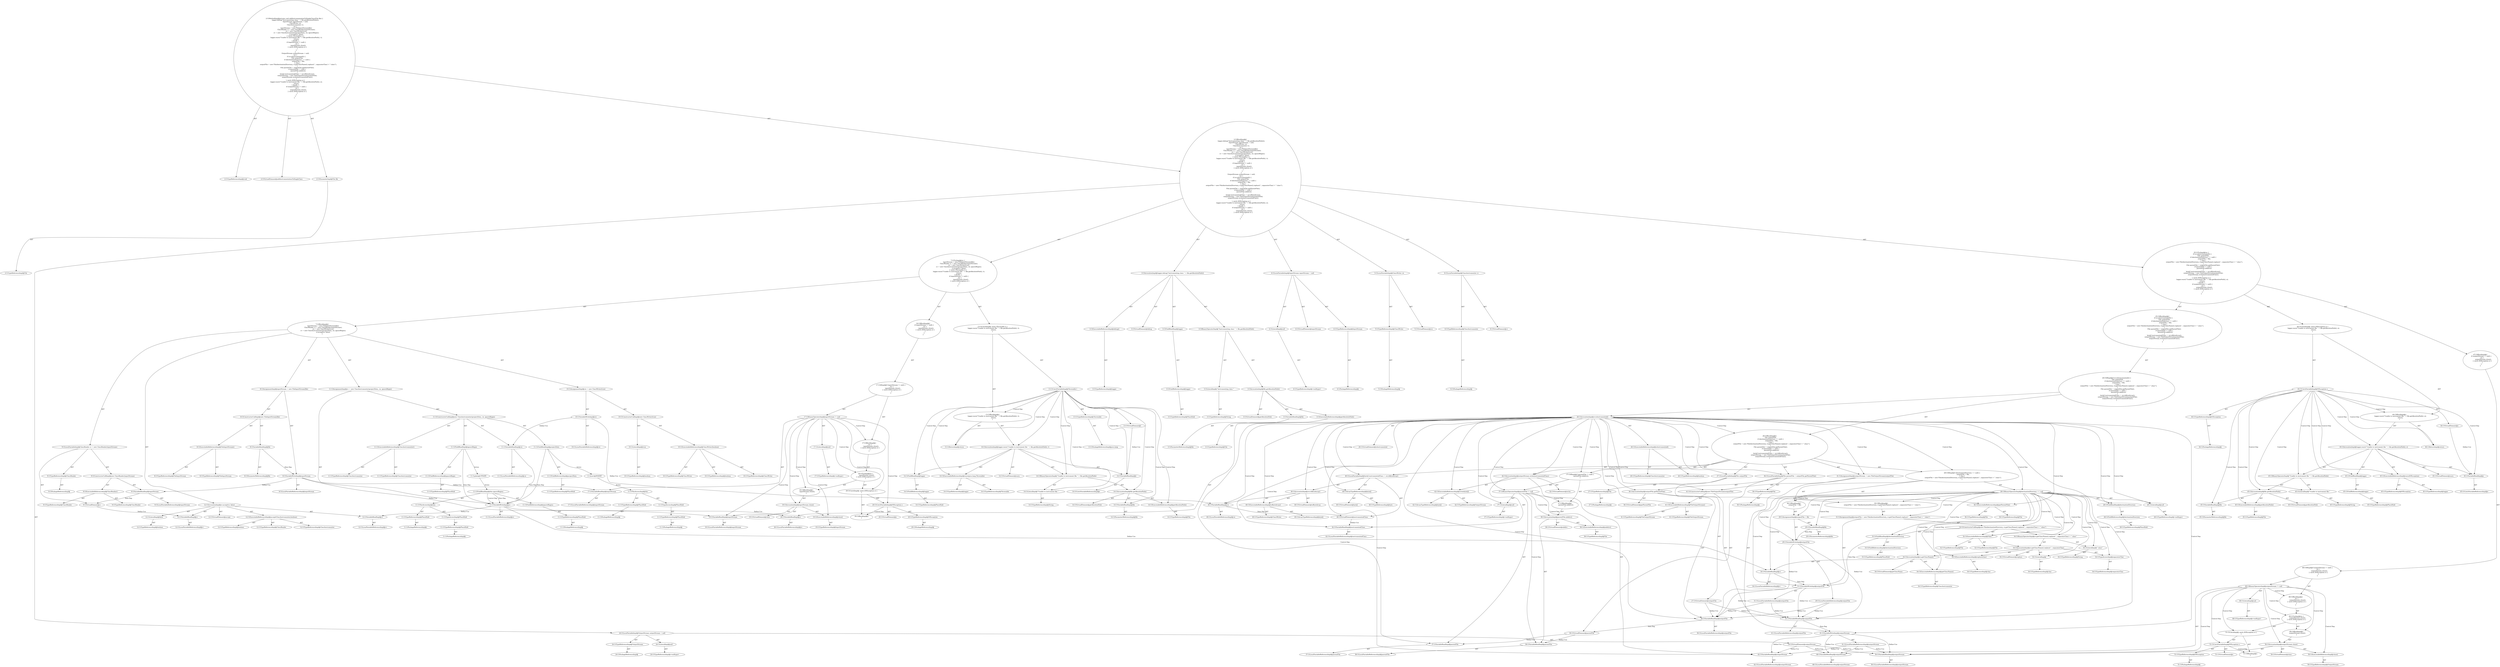 digraph "addInstrumentationToSingleClass#?,File" {
0 [label="2:CtTypeReferenceImpl@void" shape=ellipse]
1 [label="2:CtVirtualElement@addInstrumentationToSingleClass" shape=ellipse]
2 [label="2:CtParameterImpl@File file" shape=ellipse]
3 [label="2:CtTypeReferenceImpl@File" shape=ellipse]
4 [label="3:CtExecutableReferenceImpl@debug()" shape=ellipse]
5 [label="3:CtTypeReferenceImpl@logger" shape=ellipse]
6 [label="3:CtVirtualElement@debug" shape=ellipse]
7 [label="3:CtFieldReferenceImpl@logger" shape=ellipse]
8 [label="3:CtTypeReferenceImpl@PlaceHold" shape=ellipse]
9 [label="3:CtFieldReadImpl@logger" shape=ellipse]
10 [label="3:CtLiteralImpl@\"Instrumenting class \"" shape=ellipse]
11 [label="3:CtTypeReferenceImpl@String" shape=ellipse]
12 [label="3:CtExecutableReferenceImpl@getAbsolutePath()" shape=ellipse]
13 [label="3:CtTypeReferenceImpl@File" shape=ellipse]
14 [label="3:CtVirtualElement@getAbsolutePath" shape=ellipse]
15 [label="3:CtVariableReadImpl@file" shape=ellipse]
16 [label="3:CtParameterReferenceImpl@file" shape=ellipse]
17 [label="3:CtInvocationImpl@file.getAbsolutePath()" shape=ellipse]
18 [label="3:CtBinaryOperatorImpl@\"Instrumenting class \" + file.getAbsolutePath()" shape=ellipse]
19 [label="3:CtInvocationImpl@logger.debug(\"Instrumenting class \" + file.getAbsolutePath())" shape=ellipse]
20 [label="4:CtTypeReferenceImpl@InputStream" shape=ellipse]
21 [label="4:CtPackageReferenceImpl@" shape=ellipse]
22 [label="4:CtLiteralImpl@null" shape=ellipse]
23 [label="4:CtTypeReferenceImpl@<nulltype>" shape=ellipse]
24 [label="4:CtVirtualElement@inputStream" shape=ellipse]
25 [label="4:CtLocalVariableImpl@InputStream inputStream = null" shape=ellipse]
26 [label="5:CtTypeReferenceImpl@ClassWriter" shape=ellipse]
27 [label="5:CtPackageReferenceImpl@" shape=ellipse]
28 [label="5:CtVirtualElement@cw" shape=ellipse]
29 [label="5:CtLocalVariableImpl@ClassWriter cw" shape=ellipse]
30 [label="6:CtTypeReferenceImpl@ClassInstrumenter" shape=ellipse]
31 [label="6:CtPackageReferenceImpl@" shape=ellipse]
32 [label="6:CtVirtualElement@cv" shape=ellipse]
33 [label="6:CtLocalVariableImpl@ClassInstrumenter cv" shape=ellipse]
34 [label="8:CtVariableWriteImpl@inputStream" shape=ellipse]
35 [label="8:CtLocalVariableReferenceImpl@inputStream" shape=ellipse]
36 [label="8:CtExecutableReferenceImpl@FileInputStream()" shape=ellipse]
37 [label="8:CtTypeReferenceImpl@FileInputStream" shape=ellipse]
38 [label="8:CtTypeReferenceImpl@FileInputStream" shape=ellipse]
39 [label="8:CtVariableReadImpl@file" shape=ellipse]
40 [label="8:CtParameterReferenceImpl@file" shape=ellipse]
41 [label="8:CtConstructorCallImpl@new FileInputStream(file)" shape=ellipse]
42 [label="8:CtAssignmentImpl@inputStream = new FileInputStream(file)" shape=ellipse]
43 [label="9:CtTypeReferenceImpl@ClassReader" shape=ellipse]
44 [label="9:CtPackageReferenceImpl@" shape=ellipse]
45 [label="9:CtExecutableReferenceImpl@ClassReader()" shape=ellipse]
46 [label="9:CtTypeReferenceImpl@ClassReader" shape=ellipse]
47 [label="9:CtTypeReferenceImpl@ClassReader" shape=ellipse]
48 [label="9:CtVariableReadImpl@inputStream" shape=ellipse]
49 [label="9:CtLocalVariableReferenceImpl@inputStream" shape=ellipse]
50 [label="9:CtConstructorCallImpl@new ClassReader(inputStream)" shape=ellipse]
51 [label="9:CtVirtualElement@cr" shape=ellipse]
52 [label="9:CtLocalVariableImpl@ClassReader cr = new ClassReader(inputStream)" shape=ellipse]
53 [label="10:CtVariableWriteImpl@cw" shape=ellipse]
54 [label="10:CtLocalVariableReferenceImpl@cw" shape=ellipse]
55 [label="10:CtExecutableReferenceImpl@ClassWriter(boolean)" shape=ellipse]
56 [label="10:CtTypeReferenceImpl@ClassWriter" shape=ellipse]
57 [label="10:CtTypeReferenceImpl@ClassWriter" shape=ellipse]
58 [label="10:CtTypeReferenceImpl@boolean" shape=ellipse]
59 [label="10:CtLiteralImpl@true" shape=ellipse]
60 [label="10:CtTypeReferenceImpl@boolean" shape=ellipse]
61 [label="10:CtConstructorCallImpl@new ClassWriter(true)" shape=ellipse]
62 [label="10:CtAssignmentImpl@cw = new ClassWriter(true)" shape=ellipse]
63 [label="11:CtVariableWriteImpl@cv" shape=ellipse]
64 [label="11:CtLocalVariableReferenceImpl@cv" shape=ellipse]
65 [label="11:CtExecutableReferenceImpl@ClassInstrumenter()" shape=ellipse]
66 [label="11:CtTypeReferenceImpl@ClassInstrumenter" shape=ellipse]
67 [label="11:CtTypeReferenceImpl@ClassInstrumenter" shape=ellipse]
68 [label="11:CtFieldReferenceImpl@projectData" shape=ellipse]
69 [label="11:CtTypeReferenceImpl@PlaceHold" shape=ellipse]
70 [label="11:CtFieldReadImpl@projectData" shape=ellipse]
71 [label="11:CtVariableReadImpl@cw" shape=ellipse]
72 [label="11:CtLocalVariableReferenceImpl@cw" shape=ellipse]
73 [label="11:CtFieldReferenceImpl@ignoreRegex" shape=ellipse]
74 [label="11:CtTypeReferenceImpl@PlaceHold" shape=ellipse]
75 [label="11:CtFieldReadImpl@ignoreRegex" shape=ellipse]
76 [label="11:CtConstructorCallImpl@new ClassInstrumenter(projectData, cw, ignoreRegex)" shape=ellipse]
77 [label="11:CtAssignmentImpl@cv = new ClassInstrumenter(projectData, cw, ignoreRegex)" shape=ellipse]
78 [label="12:CtExecutableReferenceImpl@accept(ClassInstrumenter,boolean)" shape=ellipse]
79 [label="12:CtTypeReferenceImpl@ClassReader" shape=ellipse]
80 [label="12:CtTypeReferenceImpl@ClassInstrumenter" shape=ellipse]
81 [label="12:CtTypeReferenceImpl@boolean" shape=ellipse]
82 [label="12:CtVirtualElement@accept" shape=ellipse]
83 [label="12:CtVariableReadImpl@cr" shape=ellipse]
84 [label="12:CtLocalVariableReferenceImpl@cr" shape=ellipse]
85 [label="12:CtVariableReadImpl@cv" shape=ellipse]
86 [label="12:CtLocalVariableReferenceImpl@cv" shape=ellipse]
87 [label="12:CtLiteralImpl@false" shape=ellipse]
88 [label="12:CtTypeReferenceImpl@boolean" shape=ellipse]
89 [label="12:CtInvocationImpl@cr.accept(cv, false)" shape=ellipse]
90 [label="7:CtBlockImpl@\{
    inputStream = new FileInputStream(file);
    ClassReader cr = new ClassReader(inputStream);
    cw = new ClassWriter(true);
    cv = new ClassInstrumenter(projectData, cw, ignoreRegex);
    cr.accept(cv, false);
\}" shape=ellipse]
91 [label="13:CtVirtualElement@t" shape=ellipse]
92 [label="13:CtTypeReferenceImpl@Throwable" shape=ellipse]
93 [label="13:CtPackageReferenceImpl@java.lang" shape=ellipse]
94 [label="13:CtCatchVariableImpl@Throwable t" shape=ellipse]
95 [label="14:CtExecutableReferenceImpl@warn(java.lang.Throwable)" shape=ellipse]
96 [label="14:CtTypeReferenceImpl@logger" shape=ellipse]
97 [label="14:CtTypeReferenceImpl@Throwable" shape=ellipse]
98 [label="14:CtVirtualElement@warn" shape=ellipse]
99 [label="14:CtFieldReferenceImpl@logger" shape=ellipse]
100 [label="14:CtTypeReferenceImpl@PlaceHold" shape=ellipse]
101 [label="14:CtFieldReadImpl@logger" shape=ellipse]
102 [label="14:CtLiteralImpl@\"Unable to instrument file \"" shape=ellipse]
103 [label="14:CtTypeReferenceImpl@String" shape=ellipse]
104 [label="14:CtExecutableReferenceImpl@getAbsolutePath()" shape=ellipse]
105 [label="14:CtTypeReferenceImpl@File" shape=ellipse]
106 [label="14:CtVirtualElement@getAbsolutePath" shape=ellipse]
107 [label="14:CtVariableReadImpl@file" shape=ellipse]
108 [label="14:CtParameterReferenceImpl@file" shape=ellipse]
109 [label="14:CtInvocationImpl@file.getAbsolutePath()" shape=ellipse]
110 [label="14:CtBinaryOperatorImpl@\"Unable to instrument file \" + file.getAbsolutePath()" shape=ellipse]
111 [label="14:CtVariableReadImpl@t" shape=ellipse]
112 [label="14:CtCatchVariableReferenceImpl@t" shape=ellipse]
113 [label="14:CtInvocationImpl@logger.warn(\"Unable to instrument file \" + file.getAbsolutePath(), t)" shape=ellipse]
114 [label="15:CtReturnImpl@return" shape=ellipse]
115 [label="13:CtBlockImpl@\{
    logger.warn(\"Unable to instrument file \" + file.getAbsolutePath(), t);
    return;
\}" shape=ellipse]
116 [label="13:CtCatchImpl@ catch (Throwable t) \{
    logger.warn(\"Unable to instrument file \" + file.getAbsolutePath(), t);
    return;
\}" shape=ellipse]
117 [label="17:CtVariableReadImpl@inputStream" shape=ellipse]
118 [label="17:CtLocalVariableReferenceImpl@inputStream" shape=ellipse]
119 [label="17:CtLiteralImpl@null" shape=ellipse]
120 [label="17:CtTypeReferenceImpl@<nulltype>" shape=ellipse]
121 [label="17:CtBinaryOperatorImpl@inputStream != null" shape=ellipse]
122 [label="19:CtExecutableReferenceImpl@close()" shape=ellipse]
123 [label="19:CtTypeReferenceImpl@InputStream" shape=ellipse]
124 [label="19:CtVirtualElement@close" shape=ellipse]
125 [label="19:CtVariableReadImpl@inputStream" shape=ellipse]
126 [label="19:CtLocalVariableReferenceImpl@inputStream" shape=ellipse]
127 [label="19:CtInvocationImpl@inputStream.close()" shape=ellipse]
128 [label="18:CtBlockImpl@\{
    inputStream.close();
\}" shape=ellipse]
129 [label="20:CtVirtualElement@e" shape=ellipse]
130 [label="20:CtTypeReferenceImpl@IOException" shape=ellipse]
131 [label="20:CtPackageReferenceImpl@" shape=ellipse]
132 [label="20:CtCatchVariableImpl@IOException e" shape=ellipse]
133 [label="20:CtBlockImpl@\{
\}" shape=ellipse]
134 [label="20:CtCatchImpl@ catch (IOException e) \{
\}" shape=ellipse]
135 [label="18:CtTryImpl@try \{
    inputStream.close();
\} catch (IOException e) \{
\}" shape=ellipse]
136 [label="17:CtBlockImpl@\{
    try \{
        inputStream.close();
    \} catch (IOException e) \{
    \}
\}" shape=ellipse]
137 [label="17:CtIfImpl@if (inputStream != null) \{
    try \{
        inputStream.close();
    \} catch (IOException e) \{
    \}
\}" shape=ellipse]
138 [label="16:CtBlockImpl@\{
    if (inputStream != null) \{
        try \{
            inputStream.close();
        \} catch (IOException e) \{
        \}
    \}
\}" shape=ellipse]
139 [label="7:CtTryImpl@try \{
    inputStream = new FileInputStream(file);
    ClassReader cr = new ClassReader(inputStream);
    cw = new ClassWriter(true);
    cv = new ClassInstrumenter(projectData, cw, ignoreRegex);
    cr.accept(cv, false);
\} catch (Throwable t) \{
    logger.warn(\"Unable to instrument file \" + file.getAbsolutePath(), t);
    return;
\} finally \{
    if (inputStream != null) \{
        try \{
            inputStream.close();
        \} catch (IOException e) \{
        \}
    \}
\}" shape=ellipse]
140 [label="24:CtTypeReferenceImpl@OutputStream" shape=ellipse]
141 [label="24:CtPackageReferenceImpl@" shape=ellipse]
142 [label="24:CtLiteralImpl@null" shape=ellipse]
143 [label="24:CtTypeReferenceImpl@<nulltype>" shape=ellipse]
144 [label="24:CtVirtualElement@outputStream" shape=ellipse]
145 [label="24:CtLocalVariableImpl@OutputStream outputStream = null" shape=ellipse]
146 [label="26:CtExecutableReferenceImpl@isInstrumented()" shape=ellipse]
147 [label="26:CtTypeReferenceImpl@ClassInstrumenter" shape=ellipse]
148 [label="26:CtTypeReferenceImpl@boolean" shape=ellipse]
149 [label="26:CtVirtualElement@isInstrumented" shape=ellipse]
150 [label="26:CtVariableReadImpl@cv" shape=ellipse]
151 [label="26:CtLocalVariableReferenceImpl@cv" shape=ellipse]
152 [label="26:CtInvocationImpl@cv.isInstrumented()" shape=ellipse]
153 [label="27:CtTypeReferenceImpl@File" shape=ellipse]
154 [label="27:CtPackageReferenceImpl@" shape=ellipse]
155 [label="27:CtVirtualElement@outputFile" shape=ellipse]
156 [label="27:CtLocalVariableImpl@File outputFile" shape=ellipse]
157 [label="28:CtFieldReferenceImpl@destinationDirectory" shape=ellipse]
158 [label="28:CtTypeReferenceImpl@PlaceHold" shape=ellipse]
159 [label="28:CtFieldReadImpl@destinationDirectory" shape=ellipse]
160 [label="28:CtLiteralImpl@null" shape=ellipse]
161 [label="28:CtTypeReferenceImpl@<nulltype>" shape=ellipse]
162 [label="28:CtBinaryOperatorImpl@destinationDirectory == null" shape=ellipse]
163 [label="29:CtVariableWriteImpl@outputFile" shape=ellipse]
164 [label="29:CtLocalVariableReferenceImpl@outputFile" shape=ellipse]
165 [label="29:CtVariableReadImpl@file" shape=ellipse]
166 [label="29:CtParameterReferenceImpl@file" shape=ellipse]
167 [label="29:CtAssignmentImpl@outputFile = file" shape=ellipse]
168 [label="28:CtBlockImpl@\{
    outputFile = file;
\}" shape=ellipse]
169 [label="31:CtVariableWriteImpl@outputFile" shape=ellipse]
170 [label="31:CtLocalVariableReferenceImpl@outputFile" shape=ellipse]
171 [label="32:CtExecutableReferenceImpl@File()" shape=ellipse]
172 [label="32:CtTypeReferenceImpl@File" shape=ellipse]
173 [label="32:CtTypeReferenceImpl@File" shape=ellipse]
174 [label="33:CtFieldReferenceImpl@destinationDirectory" shape=ellipse]
175 [label="33:CtTypeReferenceImpl@PlaceHold" shape=ellipse]
176 [label="33:CtFieldReadImpl@destinationDirectory" shape=ellipse]
177 [label="34:CtExecutableReferenceImpl@replace(char)" shape=ellipse]
178 [label="34:CtTypeReferenceImpl@char" shape=ellipse]
179 [label="34:CtVirtualElement@replace" shape=ellipse]
180 [label="34:CtExecutableReferenceImpl@getClassName()" shape=ellipse]
181 [label="34:CtTypeReferenceImpl@ClassInstrumenter" shape=ellipse]
182 [label="34:CtVirtualElement@getClassName" shape=ellipse]
183 [label="34:CtVariableReadImpl@cv" shape=ellipse]
184 [label="34:CtLocalVariableReferenceImpl@cv" shape=ellipse]
185 [label="34:CtInvocationImpl@cv.getClassName()" shape=ellipse]
186 [label="34:CtLiteralImpl@'.'" shape=ellipse]
187 [label="34:CtTypeReferenceImpl@char" shape=ellipse]
188 [label="34:CtTypeAccessImpl@separatorChar" shape=ellipse]
189 [label="34:CtTypeReferenceImpl@separatorChar" shape=ellipse]
190 [label="34:CtInvocationImpl@cv.getClassName().replace('.', separatorChar)" shape=ellipse]
191 [label="34:CtLiteralImpl@\".class\"" shape=ellipse]
192 [label="34:CtTypeReferenceImpl@String" shape=ellipse]
193 [label="34:CtBinaryOperatorImpl@cv.getClassName().replace('.', separatorChar) + \".class\"" shape=ellipse]
194 [label="32:CtConstructorCallImpl@new File(destinationDirectory, cv.getClassName().replace('.', separatorChar) + \".class\")" shape=ellipse]
195 [label="31:CtAssignmentImpl@outputFile = new File(destinationDirectory, cv.getClassName().replace('.', separatorChar) + \".class\")" shape=ellipse]
196 [label="30:CtBlockImpl@\{
    outputFile = new File(destinationDirectory, cv.getClassName().replace('.', separatorChar) + \".class\");
\}" shape=ellipse]
197 [label="28:CtIfImpl@if (destinationDirectory == null) \{
    outputFile = file;
\} else \{
    outputFile = new File(destinationDirectory, cv.getClassName().replace('.', separatorChar) + \".class\");
\}" shape=ellipse]
198 [label="36:CtTypeReferenceImpl@File" shape=ellipse]
199 [label="36:CtPackageReferenceImpl@" shape=ellipse]
200 [label="36:CtExecutableReferenceImpl@getParentFile()" shape=ellipse]
201 [label="36:CtTypeReferenceImpl@File" shape=ellipse]
202 [label="36:CtTypeReferenceImpl@File" shape=ellipse]
203 [label="36:CtVirtualElement@getParentFile" shape=ellipse]
204 [label="36:CtVariableReadImpl@outputFile" shape=ellipse]
205 [label="36:CtLocalVariableReferenceImpl@outputFile" shape=ellipse]
206 [label="36:CtInvocationImpl@outputFile.getParentFile()" shape=ellipse]
207 [label="36:CtVirtualElement@parentFile" shape=ellipse]
208 [label="36:CtLocalVariableImpl@File parentFile = outputFile.getParentFile()" shape=ellipse]
209 [label="37:CtVariableReadImpl@parentFile" shape=ellipse]
210 [label="37:CtLocalVariableReferenceImpl@parentFile" shape=ellipse]
211 [label="37:CtLiteralImpl@null" shape=ellipse]
212 [label="37:CtTypeReferenceImpl@<nulltype>" shape=ellipse]
213 [label="37:CtBinaryOperatorImpl@parentFile != null" shape=ellipse]
214 [label="38:CtExecutableReferenceImpl@mkdirs()" shape=ellipse]
215 [label="38:CtTypeReferenceImpl@File" shape=ellipse]
216 [label="38:CtVirtualElement@mkdirs" shape=ellipse]
217 [label="38:CtVariableReadImpl@parentFile" shape=ellipse]
218 [label="38:CtLocalVariableReferenceImpl@parentFile" shape=ellipse]
219 [label="38:CtInvocationImpl@parentFile.mkdirs()" shape=ellipse]
220 [label="37:CtBlockImpl@\{
    parentFile.mkdirs();
\}" shape=ellipse]
221 [label="37:CtIfImpl@if (parentFile != null) \{
    parentFile.mkdirs();
\}" shape=ellipse]
222 [label="40:CtVirtualElement@byte[]" shape=ellipse]
223 [label="40:CtArrayTypeReferenceImpl@byte[]" shape=ellipse]
224 [label="40:CtTypeReferenceImpl@byte" shape=ellipse]
225 [label="40:CtExecutableReferenceImpl@toByteArray()" shape=ellipse]
226 [label="40:CtTypeReferenceImpl@ClassWriter" shape=ellipse]
227 [label="40:CtArrayTypeReferenceImpl@byte[]" shape=ellipse]
228 [label="40:CtVirtualElement@toByteArray" shape=ellipse]
229 [label="40:CtVariableReadImpl@cw" shape=ellipse]
230 [label="40:CtLocalVariableReferenceImpl@cw" shape=ellipse]
231 [label="40:CtInvocationImpl@cw.toByteArray()" shape=ellipse]
232 [label="40:CtVirtualElement@instrumentedClass" shape=ellipse]
233 [label="40:CtLocalVariableImpl@byte[] instrumentedClass = cw.toByteArray()" shape=ellipse]
234 [label="41:CtVariableWriteImpl@outputStream" shape=ellipse]
235 [label="41:CtLocalVariableReferenceImpl@outputStream" shape=ellipse]
236 [label="41:CtExecutableReferenceImpl@FileOutputStream()" shape=ellipse]
237 [label="41:CtTypeReferenceImpl@FileOutputStream" shape=ellipse]
238 [label="41:CtTypeReferenceImpl@FileOutputStream" shape=ellipse]
239 [label="41:CtVariableReadImpl@outputFile" shape=ellipse]
240 [label="41:CtLocalVariableReferenceImpl@outputFile" shape=ellipse]
241 [label="41:CtConstructorCallImpl@new FileOutputStream(outputFile)" shape=ellipse]
242 [label="41:CtAssignmentImpl@outputStream = new FileOutputStream(outputFile)" shape=ellipse]
243 [label="42:CtExecutableReferenceImpl@write(byte[])" shape=ellipse]
244 [label="42:CtTypeReferenceImpl@OutputStream" shape=ellipse]
245 [label="42:CtArrayTypeReferenceImpl@byte[]" shape=ellipse]
246 [label="42:CtVirtualElement@write" shape=ellipse]
247 [label="42:CtVariableReadImpl@outputStream" shape=ellipse]
248 [label="42:CtLocalVariableReferenceImpl@outputStream" shape=ellipse]
249 [label="42:CtVariableReadImpl@instrumentedClass" shape=ellipse]
250 [label="42:CtLocalVariableReferenceImpl@instrumentedClass" shape=ellipse]
251 [label="42:CtInvocationImpl@outputStream.write(instrumentedClass)" shape=ellipse]
252 [label="26:CtBlockImpl@\{
    File outputFile;
    if (destinationDirectory == null) \{
        outputFile = file;
    \} else \{
        outputFile = new File(destinationDirectory, cv.getClassName().replace('.', separatorChar) + \".class\");
    \}
    File parentFile = outputFile.getParentFile();
    if (parentFile != null) \{
        parentFile.mkdirs();
    \}
    byte[] instrumentedClass = cw.toByteArray();
    outputStream = new FileOutputStream(outputFile);
    outputStream.write(instrumentedClass);
\}" shape=ellipse]
253 [label="26:CtIfImpl@if (cv.isInstrumented()) \{
    File outputFile;
    if (destinationDirectory == null) \{
        outputFile = file;
    \} else \{
        outputFile = new File(destinationDirectory, cv.getClassName().replace('.', separatorChar) + \".class\");
    \}
    File parentFile = outputFile.getParentFile();
    if (parentFile != null) \{
        parentFile.mkdirs();
    \}
    byte[] instrumentedClass = cw.toByteArray();
    outputStream = new FileOutputStream(outputFile);
    outputStream.write(instrumentedClass);
\}" shape=ellipse]
254 [label="25:CtBlockImpl@\{
    if (cv.isInstrumented()) \{
        File outputFile;
        if (destinationDirectory == null) \{
            outputFile = file;
        \} else \{
            outputFile = new File(destinationDirectory, cv.getClassName().replace('.', separatorChar) + \".class\");
        \}
        File parentFile = outputFile.getParentFile();
        if (parentFile != null) \{
            parentFile.mkdirs();
        \}
        byte[] instrumentedClass = cw.toByteArray();
        outputStream = new FileOutputStream(outputFile);
        outputStream.write(instrumentedClass);
    \}
\}" shape=ellipse]
255 [label="44:CtVirtualElement@e" shape=ellipse]
256 [label="44:CtTypeReferenceImpl@IOException" shape=ellipse]
257 [label="44:CtPackageReferenceImpl@" shape=ellipse]
258 [label="44:CtCatchVariableImpl@IOException e" shape=ellipse]
259 [label="45:CtExecutableReferenceImpl@warn(IOException)" shape=ellipse]
260 [label="45:CtTypeReferenceImpl@logger" shape=ellipse]
261 [label="45:CtTypeReferenceImpl@IOException" shape=ellipse]
262 [label="45:CtVirtualElement@warn" shape=ellipse]
263 [label="45:CtFieldReferenceImpl@logger" shape=ellipse]
264 [label="45:CtTypeReferenceImpl@PlaceHold" shape=ellipse]
265 [label="45:CtFieldReadImpl@logger" shape=ellipse]
266 [label="45:CtLiteralImpl@\"Unable to instrument file \"" shape=ellipse]
267 [label="45:CtTypeReferenceImpl@String" shape=ellipse]
268 [label="45:CtExecutableReferenceImpl@getAbsolutePath()" shape=ellipse]
269 [label="45:CtTypeReferenceImpl@File" shape=ellipse]
270 [label="45:CtVirtualElement@getAbsolutePath" shape=ellipse]
271 [label="45:CtVariableReadImpl@file" shape=ellipse]
272 [label="45:CtParameterReferenceImpl@file" shape=ellipse]
273 [label="45:CtInvocationImpl@file.getAbsolutePath()" shape=ellipse]
274 [label="45:CtBinaryOperatorImpl@\"Unable to instrument file \" + file.getAbsolutePath()" shape=ellipse]
275 [label="45:CtVariableReadImpl@e" shape=ellipse]
276 [label="45:CtCatchVariableReferenceImpl@e" shape=ellipse]
277 [label="45:CtInvocationImpl@logger.warn(\"Unable to instrument file \" + file.getAbsolutePath(), e)" shape=ellipse]
278 [label="46:CtReturnImpl@return" shape=ellipse]
279 [label="44:CtBlockImpl@\{
    logger.warn(\"Unable to instrument file \" + file.getAbsolutePath(), e);
    return;
\}" shape=ellipse]
280 [label="44:CtCatchImpl@ catch (IOException e) \{
    logger.warn(\"Unable to instrument file \" + file.getAbsolutePath(), e);
    return;
\}" shape=ellipse]
281 [label="48:CtVariableReadImpl@outputStream" shape=ellipse]
282 [label="48:CtLocalVariableReferenceImpl@outputStream" shape=ellipse]
283 [label="48:CtLiteralImpl@null" shape=ellipse]
284 [label="48:CtTypeReferenceImpl@<nulltype>" shape=ellipse]
285 [label="48:CtBinaryOperatorImpl@outputStream != null" shape=ellipse]
286 [label="50:CtExecutableReferenceImpl@close()" shape=ellipse]
287 [label="50:CtTypeReferenceImpl@OutputStream" shape=ellipse]
288 [label="50:CtVirtualElement@close" shape=ellipse]
289 [label="50:CtVariableReadImpl@outputStream" shape=ellipse]
290 [label="50:CtLocalVariableReferenceImpl@outputStream" shape=ellipse]
291 [label="50:CtInvocationImpl@outputStream.close()" shape=ellipse]
292 [label="49:CtBlockImpl@\{
    outputStream.close();
\}" shape=ellipse]
293 [label="51:CtVirtualElement@e" shape=ellipse]
294 [label="51:CtTypeReferenceImpl@IOException" shape=ellipse]
295 [label="51:CtPackageReferenceImpl@" shape=ellipse]
296 [label="51:CtCatchVariableImpl@IOException e" shape=ellipse]
297 [label="51:CtBlockImpl@\{
\}" shape=ellipse]
298 [label="51:CtCatchImpl@ catch (IOException e) \{
\}" shape=ellipse]
299 [label="49:CtTryImpl@try \{
    outputStream.close();
\} catch (IOException e) \{
\}" shape=ellipse]
300 [label="48:CtBlockImpl@\{
    try \{
        outputStream.close();
    \} catch (IOException e) \{
    \}
\}" shape=ellipse]
301 [label="48:CtIfImpl@if (outputStream != null) \{
    try \{
        outputStream.close();
    \} catch (IOException e) \{
    \}
\}" shape=ellipse]
302 [label="47:CtBlockImpl@\{
    if (outputStream != null) \{
        try \{
            outputStream.close();
        \} catch (IOException e) \{
        \}
    \}
\}" shape=ellipse]
303 [label="25:CtTryImpl@try \{
    if (cv.isInstrumented()) \{
        File outputFile;
        if (destinationDirectory == null) \{
            outputFile = file;
        \} else \{
            outputFile = new File(destinationDirectory, cv.getClassName().replace('.', separatorChar) + \".class\");
        \}
        File parentFile = outputFile.getParentFile();
        if (parentFile != null) \{
            parentFile.mkdirs();
        \}
        byte[] instrumentedClass = cw.toByteArray();
        outputStream = new FileOutputStream(outputFile);
        outputStream.write(instrumentedClass);
    \}
\} catch (IOException e) \{
    logger.warn(\"Unable to instrument file \" + file.getAbsolutePath(), e);
    return;
\} finally \{
    if (outputStream != null) \{
        try \{
            outputStream.close();
        \} catch (IOException e) \{
        \}
    \}
\}" shape=ellipse]
304 [label="2:CtBlockImpl@\{
    logger.debug(\"Instrumenting class \" + file.getAbsolutePath());
    InputStream inputStream = null;
    ClassWriter cw;
    ClassInstrumenter cv;
    try \{
        inputStream = new FileInputStream(file);
        ClassReader cr = new ClassReader(inputStream);
        cw = new ClassWriter(true);
        cv = new ClassInstrumenter(projectData, cw, ignoreRegex);
        cr.accept(cv, false);
    \} catch (Throwable t) \{
        logger.warn(\"Unable to instrument file \" + file.getAbsolutePath(), t);
        return;
    \} finally \{
        if (inputStream != null) \{
            try \{
                inputStream.close();
            \} catch (IOException e) \{
            \}
        \}
    \}
    OutputStream outputStream = null;
    try \{
        if (cv.isInstrumented()) \{
            File outputFile;
            if (destinationDirectory == null) \{
                outputFile = file;
            \} else \{
                outputFile = new File(destinationDirectory, cv.getClassName().replace('.', separatorChar) + \".class\");
            \}
            File parentFile = outputFile.getParentFile();
            if (parentFile != null) \{
                parentFile.mkdirs();
            \}
            byte[] instrumentedClass = cw.toByteArray();
            outputStream = new FileOutputStream(outputFile);
            outputStream.write(instrumentedClass);
        \}
    \} catch (IOException e) \{
        logger.warn(\"Unable to instrument file \" + file.getAbsolutePath(), e);
        return;
    \} finally \{
        if (outputStream != null) \{
            try \{
                outputStream.close();
            \} catch (IOException e) \{
            \}
        \}
    \}
\}" shape=ellipse]
305 [label="2:CtMethodImpl@private void addInstrumentationToSingleClass(File file) \{
    logger.debug(\"Instrumenting class \" + file.getAbsolutePath());
    InputStream inputStream = null;
    ClassWriter cw;
    ClassInstrumenter cv;
    try \{
        inputStream = new FileInputStream(file);
        ClassReader cr = new ClassReader(inputStream);
        cw = new ClassWriter(true);
        cv = new ClassInstrumenter(projectData, cw, ignoreRegex);
        cr.accept(cv, false);
    \} catch (Throwable t) \{
        logger.warn(\"Unable to instrument file \" + file.getAbsolutePath(), t);
        return;
    \} finally \{
        if (inputStream != null) \{
            try \{
                inputStream.close();
            \} catch (IOException e) \{
            \}
        \}
    \}
    OutputStream outputStream = null;
    try \{
        if (cv.isInstrumented()) \{
            File outputFile;
            if (destinationDirectory == null) \{
                outputFile = file;
            \} else \{
                outputFile = new File(destinationDirectory, cv.getClassName().replace('.', separatorChar) + \".class\");
            \}
            File parentFile = outputFile.getParentFile();
            if (parentFile != null) \{
                parentFile.mkdirs();
            \}
            byte[] instrumentedClass = cw.toByteArray();
            outputStream = new FileOutputStream(outputFile);
            outputStream.write(instrumentedClass);
        \}
    \} catch (IOException e) \{
        logger.warn(\"Unable to instrument file \" + file.getAbsolutePath(), e);
        return;
    \} finally \{
        if (outputStream != null) \{
            try \{
                outputStream.close();
            \} catch (IOException e) \{
            \}
        \}
    \}
\}" shape=ellipse]
306 [label="11:Update@UPDATE" shape=ellipse]
307 [label="11:CtPackageReferenceImpl@" shape=ellipse]
308 [label="11:CtTypeReferenceImpl@PlaceHold" shape=ellipse]
309 [label="11:CtPackageReferenceImpl@" shape=ellipse]
310 [label="11:CtTypeReferenceImpl@PlaceHold" shape=ellipse]
311 [label="11:CtTypeAccessImpl@PlaceHold" shape=ellipse]
312 [label="11:CtThisAccessImpl@this" shape=ellipse]
313 [label="11:CtPackageReferenceImpl@" shape=ellipse]
314 [label="11:CtTypeReferenceImpl@PlaceHold" shape=ellipse]
315 [label="11:CtFieldReferenceImpl@ignoreRegexs" shape=ellipse]
316 [label="11:CtFieldReadImpl@this.ignoreRegexs" shape=ellipse]
317 [label="11:Insert@INSERT" shape=ellipse]
318 [label="11:CtPackageReferenceImpl@" shape=ellipse]
319 [label="11:CtTypeReferenceImpl@PlaceHold" shape=ellipse]
320 [label="11:CtPackageReferenceImpl@" shape=ellipse]
321 [label="11:CtTypeReferenceImpl@PlaceHold" shape=ellipse]
322 [label="11:CtTypeAccessImpl@PlaceHold" shape=ellipse]
323 [label="11:CtThisAccessImpl@this" shape=ellipse]
2 -> 3 [label="AST"];
4 -> 5 [label="AST"];
7 -> 8 [label="AST"];
9 -> 7 [label="AST"];
10 -> 11 [label="AST"];
12 -> 13 [label="AST"];
15 -> 16 [label="AST"];
17 -> 14 [label="AST"];
17 -> 15 [label="AST"];
17 -> 12 [label="AST"];
18 -> 10 [label="AST"];
18 -> 17 [label="AST"];
19 -> 6 [label="AST"];
19 -> 9 [label="AST"];
19 -> 4 [label="AST"];
19 -> 18 [label="AST"];
20 -> 21 [label="AST"];
22 -> 23 [label="AST"];
25 -> 24 [label="AST"];
25 -> 20 [label="AST"];
25 -> 22 [label="AST"];
26 -> 27 [label="AST"];
29 -> 28 [label="AST"];
29 -> 26 [label="AST"];
30 -> 31 [label="AST"];
33 -> 32 [label="AST"];
33 -> 30 [label="AST"];
34 -> 35 [label="AST"];
34 -> 48 [label="Define-Use"];
34 -> 117 [label="Define-Use"];
34 -> 125 [label="Define-Use"];
36 -> 37 [label="AST"];
36 -> 38 [label="AST"];
39 -> 40 [label="AST"];
39 -> 34 [label="Data Dep"];
41 -> 36 [label="AST"];
41 -> 39 [label="AST"];
42 -> 34 [label="AST"];
42 -> 41 [label="AST"];
43 -> 44 [label="AST"];
45 -> 46 [label="AST"];
45 -> 47 [label="AST"];
48 -> 49 [label="AST"];
48 -> 51 [label="Data Dep"];
50 -> 45 [label="AST"];
50 -> 48 [label="AST"];
51 -> 83 [label="Define-Use"];
52 -> 51 [label="AST"];
52 -> 43 [label="AST"];
52 -> 50 [label="AST"];
53 -> 54 [label="AST"];
53 -> 71 [label="Define-Use"];
53 -> 229 [label="Define-Use"];
55 -> 56 [label="AST"];
55 -> 57 [label="AST"];
55 -> 58 [label="AST"];
59 -> 60 [label="AST"];
61 -> 55 [label="AST"];
61 -> 59 [label="AST"];
62 -> 53 [label="AST"];
62 -> 61 [label="AST"];
63 -> 64 [label="AST"];
63 -> 85 [label="Define-Use"];
63 -> 150 [label="Define-Use"];
63 -> 183 [label="Define-Use"];
65 -> 66 [label="AST"];
65 -> 67 [label="AST"];
68 -> 69 [label="AST"];
70 -> 68 [label="AST"];
70 -> 63 [label="Data Dep"];
70 -> 317 [label="Action"];
71 -> 72 [label="AST"];
71 -> 63 [label="Data Dep"];
73 -> 74 [label="AST"];
75 -> 73 [label="AST"];
75 -> 63 [label="Data Dep"];
75 -> 306 [label="Action"];
76 -> 65 [label="AST"];
76 -> 70 [label="AST"];
76 -> 71 [label="AST"];
76 -> 75 [label="AST"];
77 -> 63 [label="AST"];
77 -> 76 [label="AST"];
78 -> 79 [label="AST"];
78 -> 80 [label="AST"];
78 -> 81 [label="AST"];
83 -> 84 [label="AST"];
85 -> 86 [label="AST"];
87 -> 88 [label="AST"];
89 -> 82 [label="AST"];
89 -> 83 [label="AST"];
89 -> 78 [label="AST"];
89 -> 85 [label="AST"];
89 -> 87 [label="AST"];
90 -> 42 [label="AST"];
90 -> 52 [label="AST"];
90 -> 62 [label="AST"];
90 -> 77 [label="AST"];
90 -> 89 [label="AST"];
91 -> 111 [label="Define-Use"];
92 -> 93 [label="AST"];
94 -> 91 [label="AST"];
94 -> 92 [label="AST"];
94 -> 115 [label="Control Dep"];
94 -> 113 [label="Control Dep"];
94 -> 95 [label="Control Dep"];
94 -> 101 [label="Control Dep"];
94 -> 110 [label="Control Dep"];
94 -> 102 [label="Control Dep"];
94 -> 109 [label="Control Dep"];
94 -> 104 [label="Control Dep"];
94 -> 107 [label="Control Dep"];
94 -> 111 [label="Control Dep"];
94 -> 114 [label="Control Dep"];
95 -> 96 [label="AST"];
95 -> 97 [label="AST"];
99 -> 100 [label="AST"];
101 -> 99 [label="AST"];
102 -> 103 [label="AST"];
104 -> 105 [label="AST"];
107 -> 108 [label="AST"];
109 -> 106 [label="AST"];
109 -> 107 [label="AST"];
109 -> 104 [label="AST"];
110 -> 102 [label="AST"];
110 -> 109 [label="AST"];
111 -> 112 [label="AST"];
113 -> 98 [label="AST"];
113 -> 101 [label="AST"];
113 -> 95 [label="AST"];
113 -> 110 [label="AST"];
113 -> 111 [label="AST"];
115 -> 113 [label="AST"];
115 -> 114 [label="AST"];
116 -> 94 [label="AST"];
116 -> 115 [label="AST"];
117 -> 118 [label="AST"];
119 -> 120 [label="AST"];
121 -> 117 [label="AST"];
121 -> 119 [label="AST"];
121 -> 136 [label="Control Dep"];
121 -> 135 [label="Control Dep"];
121 -> 128 [label="Control Dep"];
121 -> 127 [label="Control Dep"];
121 -> 122 [label="Control Dep"];
121 -> 125 [label="Control Dep"];
121 -> 134 [label="Control Dep"];
121 -> 132 [label="Control Dep"];
122 -> 123 [label="AST"];
125 -> 126 [label="AST"];
127 -> 124 [label="AST"];
127 -> 125 [label="AST"];
127 -> 122 [label="AST"];
128 -> 127 [label="AST"];
130 -> 131 [label="AST"];
132 -> 129 [label="AST"];
132 -> 130 [label="AST"];
132 -> 133 [label="Control Dep"];
134 -> 132 [label="AST"];
134 -> 133 [label="AST"];
135 -> 128 [label="AST"];
135 -> 134 [label="AST"];
136 -> 135 [label="AST"];
137 -> 121 [label="AST"];
137 -> 136 [label="AST"];
138 -> 137 [label="AST"];
139 -> 90 [label="AST"];
139 -> 116 [label="AST"];
139 -> 138 [label="AST"];
140 -> 141 [label="AST"];
142 -> 143 [label="AST"];
144 -> 247 [label="Define-Use"];
144 -> 281 [label="Define-Use"];
144 -> 289 [label="Define-Use"];
145 -> 144 [label="AST"];
145 -> 140 [label="AST"];
145 -> 142 [label="AST"];
146 -> 147 [label="AST"];
146 -> 148 [label="AST"];
150 -> 151 [label="AST"];
152 -> 149 [label="AST"];
152 -> 150 [label="AST"];
152 -> 146 [label="AST"];
152 -> 252 [label="Control Dep"];
152 -> 156 [label="Control Dep"];
152 -> 197 [label="Control Dep"];
152 -> 162 [label="Control Dep"];
152 -> 159 [label="Control Dep"];
152 -> 160 [label="Control Dep"];
152 -> 208 [label="Control Dep"];
152 -> 206 [label="Control Dep"];
152 -> 200 [label="Control Dep"];
152 -> 204 [label="Control Dep"];
152 -> 221 [label="Control Dep"];
152 -> 213 [label="Control Dep"];
152 -> 209 [label="Control Dep"];
152 -> 211 [label="Control Dep"];
152 -> 233 [label="Control Dep"];
152 -> 223 [label="Control Dep"];
152 -> 231 [label="Control Dep"];
152 -> 225 [label="Control Dep"];
152 -> 229 [label="Control Dep"];
152 -> 242 [label="Control Dep"];
152 -> 234 [label="Control Dep"];
152 -> 241 [label="Control Dep"];
152 -> 236 [label="Control Dep"];
152 -> 239 [label="Control Dep"];
152 -> 251 [label="Control Dep"];
152 -> 243 [label="Control Dep"];
152 -> 247 [label="Control Dep"];
152 -> 249 [label="Control Dep"];
153 -> 154 [label="AST"];
155 -> 204 [label="Define-Use"];
155 -> 239 [label="Define-Use"];
156 -> 155 [label="AST"];
156 -> 153 [label="AST"];
157 -> 158 [label="AST"];
159 -> 157 [label="AST"];
160 -> 161 [label="AST"];
162 -> 159 [label="AST"];
162 -> 160 [label="AST"];
162 -> 168 [label="Control Dep"];
162 -> 167 [label="Control Dep"];
162 -> 163 [label="Control Dep"];
162 -> 165 [label="Control Dep"];
162 -> 196 [label="Control Dep"];
162 -> 195 [label="Control Dep"];
162 -> 169 [label="Control Dep"];
162 -> 194 [label="Control Dep"];
162 -> 171 [label="Control Dep"];
162 -> 176 [label="Control Dep"];
162 -> 193 [label="Control Dep"];
162 -> 190 [label="Control Dep"];
162 -> 177 [label="Control Dep"];
162 -> 185 [label="Control Dep"];
162 -> 180 [label="Control Dep"];
162 -> 183 [label="Control Dep"];
162 -> 186 [label="Control Dep"];
162 -> 188 [label="Control Dep"];
162 -> 191 [label="Control Dep"];
163 -> 164 [label="AST"];
163 -> 204 [label="Define-Use"];
163 -> 239 [label="Define-Use"];
164 -> 204 [label="Define-Use"];
164 -> 239 [label="Define-Use"];
165 -> 166 [label="AST"];
165 -> 163 [label="Data Dep"];
167 -> 163 [label="AST"];
167 -> 165 [label="AST"];
168 -> 167 [label="AST"];
169 -> 170 [label="AST"];
169 -> 204 [label="Define-Use"];
169 -> 239 [label="Define-Use"];
170 -> 204 [label="Define-Use"];
170 -> 239 [label="Define-Use"];
171 -> 172 [label="AST"];
171 -> 173 [label="AST"];
174 -> 175 [label="AST"];
176 -> 174 [label="AST"];
176 -> 169 [label="Data Dep"];
177 -> 178 [label="AST"];
180 -> 181 [label="AST"];
183 -> 184 [label="AST"];
183 -> 169 [label="Data Dep"];
185 -> 182 [label="AST"];
185 -> 183 [label="AST"];
185 -> 180 [label="AST"];
186 -> 187 [label="AST"];
188 -> 189 [label="AST"];
190 -> 179 [label="AST"];
190 -> 185 [label="AST"];
190 -> 177 [label="AST"];
190 -> 186 [label="AST"];
190 -> 188 [label="AST"];
191 -> 192 [label="AST"];
193 -> 190 [label="AST"];
193 -> 191 [label="AST"];
194 -> 171 [label="AST"];
194 -> 176 [label="AST"];
194 -> 193 [label="AST"];
195 -> 169 [label="AST"];
195 -> 194 [label="AST"];
196 -> 195 [label="AST"];
197 -> 162 [label="AST"];
197 -> 168 [label="AST"];
197 -> 196 [label="AST"];
198 -> 199 [label="AST"];
200 -> 201 [label="AST"];
200 -> 202 [label="AST"];
204 -> 205 [label="AST"];
204 -> 207 [label="Data Dep"];
206 -> 203 [label="AST"];
206 -> 204 [label="AST"];
206 -> 200 [label="AST"];
207 -> 209 [label="Define-Use"];
207 -> 217 [label="Define-Use"];
208 -> 207 [label="AST"];
208 -> 198 [label="AST"];
208 -> 206 [label="AST"];
209 -> 210 [label="AST"];
211 -> 212 [label="AST"];
213 -> 209 [label="AST"];
213 -> 211 [label="AST"];
213 -> 220 [label="Control Dep"];
213 -> 219 [label="Control Dep"];
213 -> 214 [label="Control Dep"];
213 -> 217 [label="Control Dep"];
214 -> 215 [label="AST"];
217 -> 218 [label="AST"];
219 -> 216 [label="AST"];
219 -> 217 [label="AST"];
219 -> 214 [label="AST"];
220 -> 219 [label="AST"];
221 -> 213 [label="AST"];
221 -> 220 [label="AST"];
223 -> 222 [label="AST"];
223 -> 224 [label="AST"];
225 -> 226 [label="AST"];
225 -> 227 [label="AST"];
229 -> 230 [label="AST"];
229 -> 232 [label="Data Dep"];
231 -> 228 [label="AST"];
231 -> 229 [label="AST"];
231 -> 225 [label="AST"];
232 -> 249 [label="Define-Use"];
233 -> 232 [label="AST"];
233 -> 223 [label="AST"];
233 -> 231 [label="AST"];
234 -> 235 [label="AST"];
234 -> 247 [label="Define-Use"];
234 -> 281 [label="Define-Use"];
234 -> 289 [label="Define-Use"];
235 -> 247 [label="Define-Use"];
235 -> 281 [label="Define-Use"];
235 -> 289 [label="Define-Use"];
236 -> 237 [label="AST"];
236 -> 238 [label="AST"];
239 -> 240 [label="AST"];
239 -> 234 [label="Data Dep"];
241 -> 236 [label="AST"];
241 -> 239 [label="AST"];
242 -> 234 [label="AST"];
242 -> 241 [label="AST"];
243 -> 244 [label="AST"];
243 -> 245 [label="AST"];
247 -> 248 [label="AST"];
249 -> 250 [label="AST"];
251 -> 246 [label="AST"];
251 -> 247 [label="AST"];
251 -> 243 [label="AST"];
251 -> 249 [label="AST"];
252 -> 156 [label="AST"];
252 -> 197 [label="AST"];
252 -> 208 [label="AST"];
252 -> 221 [label="AST"];
252 -> 233 [label="AST"];
252 -> 242 [label="AST"];
252 -> 251 [label="AST"];
253 -> 152 [label="AST"];
253 -> 252 [label="AST"];
254 -> 253 [label="AST"];
255 -> 275 [label="Define-Use"];
256 -> 257 [label="AST"];
258 -> 255 [label="AST"];
258 -> 256 [label="AST"];
258 -> 279 [label="Control Dep"];
258 -> 277 [label="Control Dep"];
258 -> 259 [label="Control Dep"];
258 -> 265 [label="Control Dep"];
258 -> 274 [label="Control Dep"];
258 -> 266 [label="Control Dep"];
258 -> 273 [label="Control Dep"];
258 -> 268 [label="Control Dep"];
258 -> 271 [label="Control Dep"];
258 -> 275 [label="Control Dep"];
258 -> 278 [label="Control Dep"];
259 -> 260 [label="AST"];
259 -> 261 [label="AST"];
263 -> 264 [label="AST"];
265 -> 263 [label="AST"];
266 -> 267 [label="AST"];
268 -> 269 [label="AST"];
271 -> 272 [label="AST"];
273 -> 270 [label="AST"];
273 -> 271 [label="AST"];
273 -> 268 [label="AST"];
274 -> 266 [label="AST"];
274 -> 273 [label="AST"];
275 -> 276 [label="AST"];
277 -> 262 [label="AST"];
277 -> 265 [label="AST"];
277 -> 259 [label="AST"];
277 -> 274 [label="AST"];
277 -> 275 [label="AST"];
279 -> 277 [label="AST"];
279 -> 278 [label="AST"];
280 -> 258 [label="AST"];
280 -> 279 [label="AST"];
281 -> 282 [label="AST"];
283 -> 284 [label="AST"];
285 -> 281 [label="AST"];
285 -> 283 [label="AST"];
285 -> 300 [label="Control Dep"];
285 -> 299 [label="Control Dep"];
285 -> 292 [label="Control Dep"];
285 -> 291 [label="Control Dep"];
285 -> 286 [label="Control Dep"];
285 -> 289 [label="Control Dep"];
285 -> 298 [label="Control Dep"];
285 -> 296 [label="Control Dep"];
286 -> 287 [label="AST"];
289 -> 290 [label="AST"];
291 -> 288 [label="AST"];
291 -> 289 [label="AST"];
291 -> 286 [label="AST"];
292 -> 291 [label="AST"];
294 -> 295 [label="AST"];
296 -> 293 [label="AST"];
296 -> 294 [label="AST"];
296 -> 297 [label="Control Dep"];
298 -> 296 [label="AST"];
298 -> 297 [label="AST"];
299 -> 292 [label="AST"];
299 -> 298 [label="AST"];
300 -> 299 [label="AST"];
301 -> 285 [label="AST"];
301 -> 300 [label="AST"];
302 -> 301 [label="AST"];
303 -> 254 [label="AST"];
303 -> 280 [label="AST"];
303 -> 302 [label="AST"];
304 -> 19 [label="AST"];
304 -> 25 [label="AST"];
304 -> 29 [label="AST"];
304 -> 33 [label="AST"];
304 -> 139 [label="AST"];
304 -> 145 [label="AST"];
304 -> 303 [label="AST"];
305 -> 1 [label="AST"];
305 -> 0 [label="AST"];
305 -> 2 [label="AST"];
305 -> 304 [label="AST"];
306 -> 316 [label="Action"];
308 -> 307 [label="AST"];
310 -> 309 [label="AST"];
311 -> 310 [label="AST"];
312 -> 308 [label="AST"];
312 -> 311 [label="AST"];
314 -> 313 [label="AST"];
315 -> 314 [label="AST"];
316 -> 312 [label="AST"];
316 -> 315 [label="AST"];
316 -> 63 [label="Data Dep"];
316 -> 63 [label="Control Dep"];
317 -> 323 [label="Action"];
319 -> 318 [label="AST"];
321 -> 320 [label="AST"];
322 -> 321 [label="AST"];
323 -> 319 [label="AST"];
323 -> 322 [label="AST"];
}